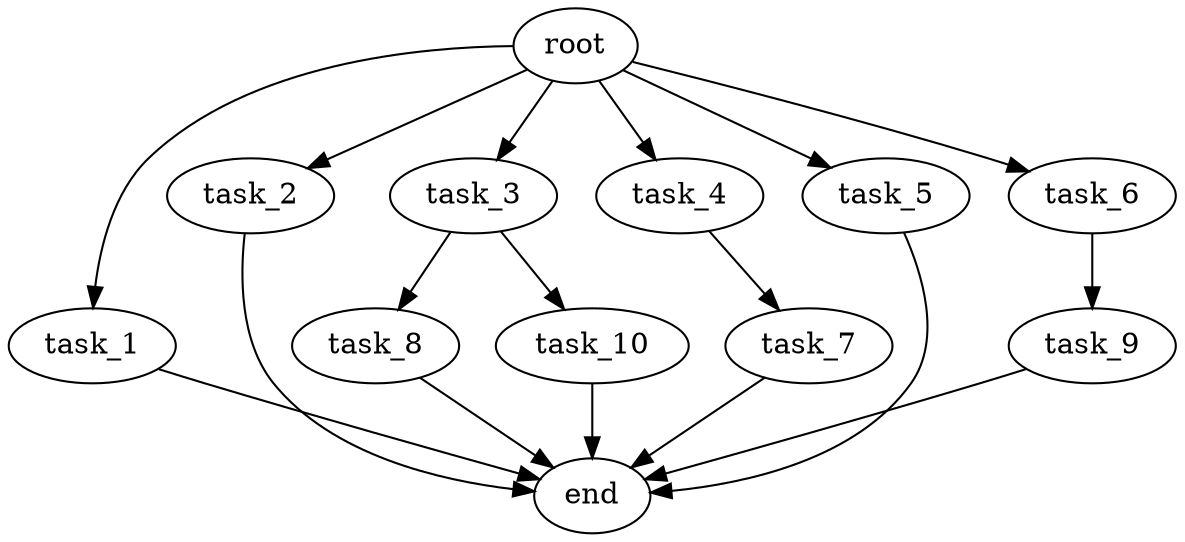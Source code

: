 digraph G {
  root [size="0.000000e+00"];
  task_1 [size="8.172870e+09"];
  task_2 [size="3.000794e+09"];
  task_3 [size="6.637253e+09"];
  task_4 [size="9.389911e+09"];
  task_5 [size="1.351568e+09"];
  task_6 [size="1.163132e+09"];
  task_7 [size="1.079289e+09"];
  task_8 [size="5.536704e+09"];
  task_9 [size="2.730759e+09"];
  task_10 [size="6.052250e+09"];
  end [size="0.000000e+00"];

  root -> task_1 [size="1.000000e-12"];
  root -> task_2 [size="1.000000e-12"];
  root -> task_3 [size="1.000000e-12"];
  root -> task_4 [size="1.000000e-12"];
  root -> task_5 [size="1.000000e-12"];
  root -> task_6 [size="1.000000e-12"];
  task_1 -> end [size="1.000000e-12"];
  task_2 -> end [size="1.000000e-12"];
  task_3 -> task_8 [size="5.536704e+08"];
  task_3 -> task_10 [size="6.052250e+08"];
  task_4 -> task_7 [size="1.079289e+08"];
  task_5 -> end [size="1.000000e-12"];
  task_6 -> task_9 [size="2.730759e+08"];
  task_7 -> end [size="1.000000e-12"];
  task_8 -> end [size="1.000000e-12"];
  task_9 -> end [size="1.000000e-12"];
  task_10 -> end [size="1.000000e-12"];
}
